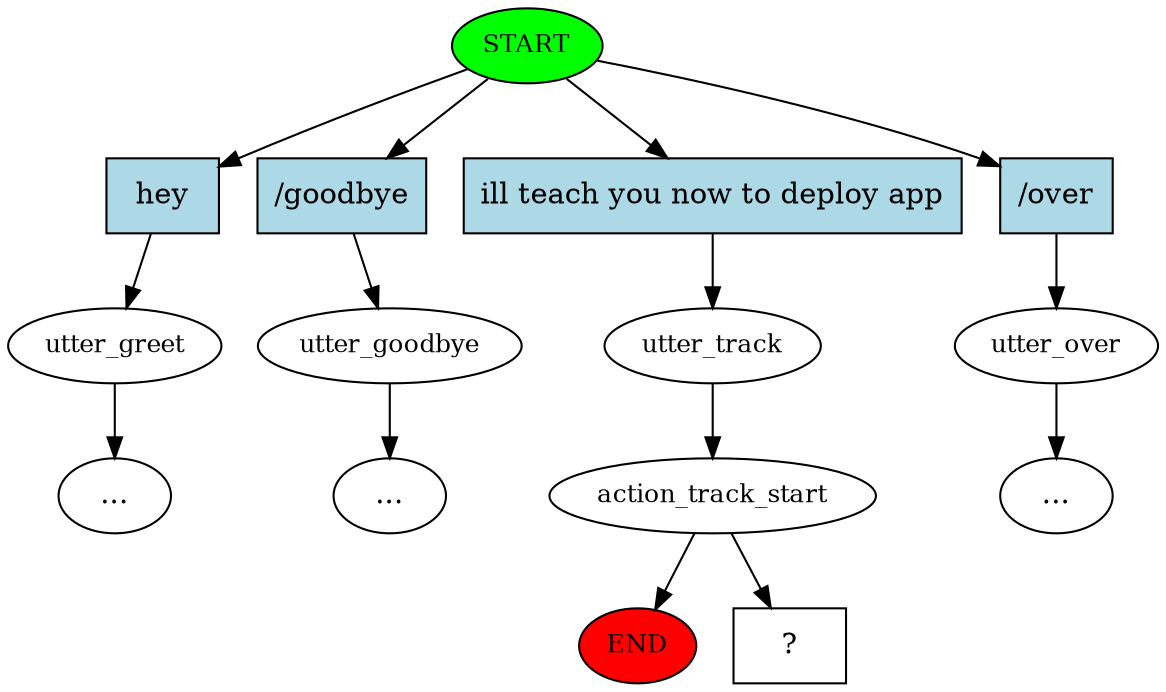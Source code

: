 digraph  {
0 [class="start active", fillcolor=green, fontsize=12, label=START, style=filled];
"-1" [class=end, fillcolor=red, fontsize=12, label=END, style=filled];
1 [class="", fontsize=12, label=utter_greet];
4 [class="", fontsize=12, label=utter_goodbye];
"-6" [class=ellipsis, label="..."];
5 [class=active, fontsize=12, label=utter_track];
6 [class=active, fontsize=12, label=action_track_start];
7 [class="", fontsize=12, label=utter_over];
"-7" [class=ellipsis, label="..."];
"-10" [class=ellipsis, label="..."];
13 [class="intent dashed active", label="  ?  ", shape=rect];
14 [class=intent, fillcolor=lightblue, label=hey, shape=rect, style=filled];
15 [class=intent, fillcolor=lightblue, label="/goodbye", shape=rect, style=filled];
16 [class="intent active", fillcolor=lightblue, label="ill\ teach\ you\ now\ to\ deploy\ app", shape=rect, style=filled];
17 [class=intent, fillcolor=lightblue, label="/over", shape=rect, style=filled];
0 -> 14  [class="", key=0];
0 -> 15  [class="", key=0];
0 -> 16  [class=active, key=0];
0 -> 17  [class="", key=0];
1 -> "-10"  [class="", key=NONE, label=""];
4 -> "-6"  [class="", key=NONE, label=""];
5 -> 6  [class=active, key=NONE, label=""];
6 -> "-1"  [class="", key=NONE, label=""];
6 -> 13  [class=active, key=NONE, label=""];
7 -> "-7"  [class="", key=NONE, label=""];
14 -> 1  [class="", key=0];
15 -> 4  [class="", key=0];
16 -> 5  [class=active, key=0];
17 -> 7  [class="", key=0];
}
